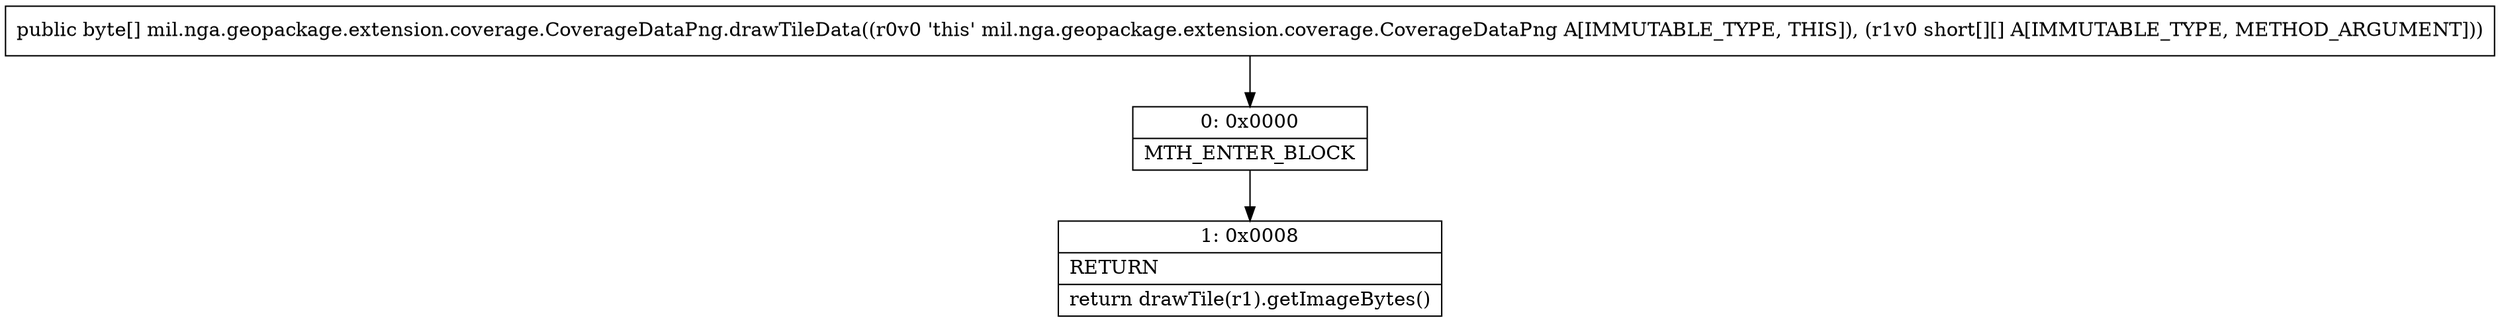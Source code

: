 digraph "CFG formil.nga.geopackage.extension.coverage.CoverageDataPng.drawTileData([[S)[B" {
Node_0 [shape=record,label="{0\:\ 0x0000|MTH_ENTER_BLOCK\l}"];
Node_1 [shape=record,label="{1\:\ 0x0008|RETURN\l|return drawTile(r1).getImageBytes()\l}"];
MethodNode[shape=record,label="{public byte[] mil.nga.geopackage.extension.coverage.CoverageDataPng.drawTileData((r0v0 'this' mil.nga.geopackage.extension.coverage.CoverageDataPng A[IMMUTABLE_TYPE, THIS]), (r1v0 short[][] A[IMMUTABLE_TYPE, METHOD_ARGUMENT])) }"];
MethodNode -> Node_0;
Node_0 -> Node_1;
}

